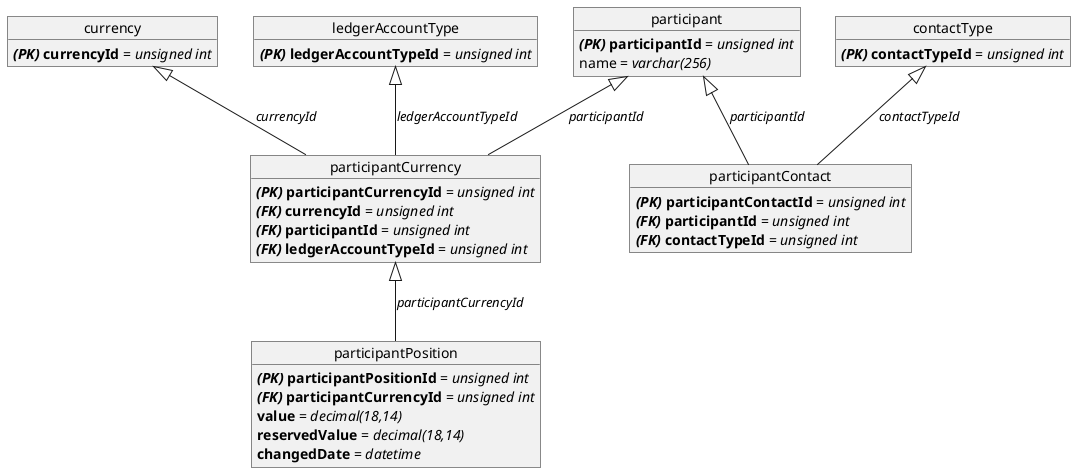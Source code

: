 @startuml

object participant
    participant : **//(PK)// participantId** = //unsigned int//
    participant : name = //varchar(256)//
object currency
    currency : **//(PK)// currencyId** = //unsigned int//
object contactType
    contactType : **//(PK)// contactTypeId** = //unsigned int//
object ledgerAccountType
    ledgerAccountType : **//(PK)// ledgerAccountTypeId** = //unsigned int//
object participantCurrency
    participantCurrency : **//(PK)// participantCurrencyId** = //unsigned int//
    participantCurrency : **//(FK)// currencyId** = //unsigned int//
    participantCurrency : **//(FK)// participantId** = //unsigned int//
    participantCurrency : **//(FK)// ledgerAccountTypeId** = //unsigned int//
object participantPosition
    participantPosition : **//(PK)// participantPositionId** = //unsigned int//
    participantPosition : **//(FK)// participantCurrencyId** = //unsigned int//
    participantPosition : **value** = //decimal(18,14)//
    participantPosition : **reservedValue** = //decimal(18,14)//
    participantPosition : **changedDate** = //datetime//
object participantContact
    participantContact : **//(PK)// participantContactId** = //unsigned int//
    participantContact : **//(FK)// participantId** = //unsigned int//
    participantContact : **//(FK)// contactTypeId** = //unsigned int//
currency <|-- participantCurrency : //currencyId//
ledgerAccountType <|-- participantCurrency : //ledgerAccountTypeId//
participant <|-- participantCurrency : //participantId//
participant <|-- participantContact : //participantId//
participantCurrency <|-- participantPosition : //participantCurrencyId//
contactType <|-- participantContact : //contactTypeId//

@enduml
